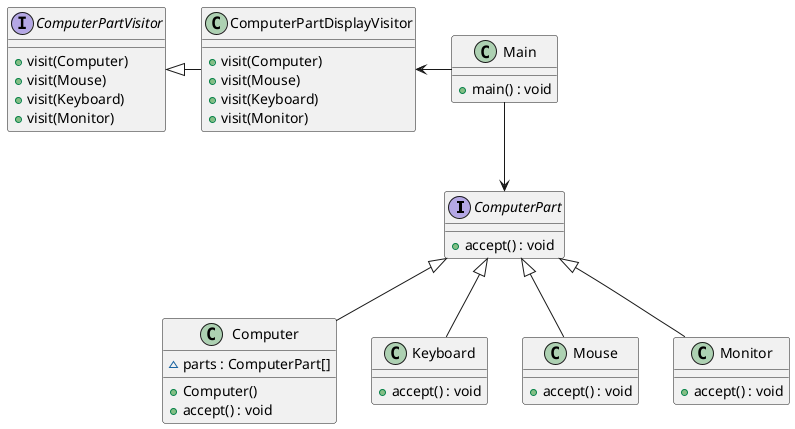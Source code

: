 @startuml

interface ComputerPart {
  +accept() : void
}

interface ComputerPartVisitor {
  +visit(Computer)
  +visit(Mouse)
  +visit(Keyboard)
  +visit(Monitor)
}

class ComputerPartDisplayVisitor {
  +visit(Computer)
  +visit(Mouse)
  +visit(Keyboard)
  +visit(Monitor)
}

class Computer {
  ~parts : ComputerPart[]
  +Computer()
  +accept() : void
}

class Keyboard {
  +accept() : void
}

class Mouse {
  +accept() : void
}

class Monitor {
  +accept() : void
}

class Main {
  +main() : void
}

ComputerPart <|-down- Computer
ComputerPart <|-down- Keyboard
ComputerPart <|-down- Mouse
ComputerPart <|-down- Monitor
ComputerPartVisitor <|-right- ComputerPartDisplayVisitor
Main -left-> ComputerPartDisplayVisitor
Main -down-> ComputerPart

@enduml